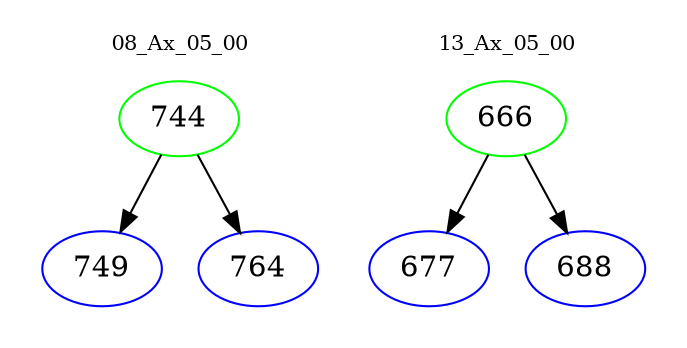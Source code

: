digraph{
subgraph cluster_0 {
color = white
label = "08_Ax_05_00";
fontsize=10;
T0_744 [label="744", color="green"]
T0_744 -> T0_749 [color="black"]
T0_749 [label="749", color="blue"]
T0_744 -> T0_764 [color="black"]
T0_764 [label="764", color="blue"]
}
subgraph cluster_1 {
color = white
label = "13_Ax_05_00";
fontsize=10;
T1_666 [label="666", color="green"]
T1_666 -> T1_677 [color="black"]
T1_677 [label="677", color="blue"]
T1_666 -> T1_688 [color="black"]
T1_688 [label="688", color="blue"]
}
}
